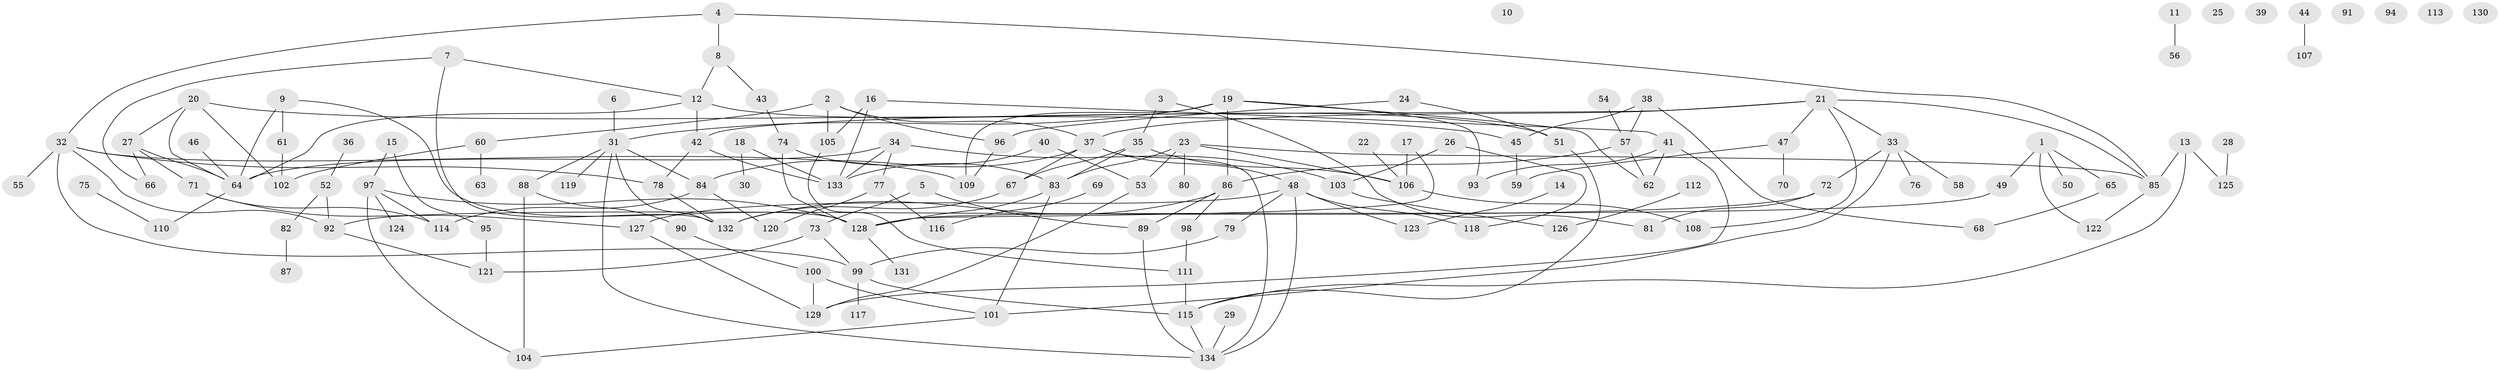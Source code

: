 // coarse degree distribution, {3: 0.09375, 8: 0.09375, 5: 0.1875, 10: 0.03125, 2: 0.15625, 1: 0.25, 11: 0.03125, 9: 0.03125, 6: 0.03125, 7: 0.03125, 4: 0.0625}
// Generated by graph-tools (version 1.1) at 2025/48/03/04/25 22:48:08]
// undirected, 134 vertices, 180 edges
graph export_dot {
  node [color=gray90,style=filled];
  1;
  2;
  3;
  4;
  5;
  6;
  7;
  8;
  9;
  10;
  11;
  12;
  13;
  14;
  15;
  16;
  17;
  18;
  19;
  20;
  21;
  22;
  23;
  24;
  25;
  26;
  27;
  28;
  29;
  30;
  31;
  32;
  33;
  34;
  35;
  36;
  37;
  38;
  39;
  40;
  41;
  42;
  43;
  44;
  45;
  46;
  47;
  48;
  49;
  50;
  51;
  52;
  53;
  54;
  55;
  56;
  57;
  58;
  59;
  60;
  61;
  62;
  63;
  64;
  65;
  66;
  67;
  68;
  69;
  70;
  71;
  72;
  73;
  74;
  75;
  76;
  77;
  78;
  79;
  80;
  81;
  82;
  83;
  84;
  85;
  86;
  87;
  88;
  89;
  90;
  91;
  92;
  93;
  94;
  95;
  96;
  97;
  98;
  99;
  100;
  101;
  102;
  103;
  104;
  105;
  106;
  107;
  108;
  109;
  110;
  111;
  112;
  113;
  114;
  115;
  116;
  117;
  118;
  119;
  120;
  121;
  122;
  123;
  124;
  125;
  126;
  127;
  128;
  129;
  130;
  131;
  132;
  133;
  134;
  1 -- 49;
  1 -- 50;
  1 -- 65;
  1 -- 122;
  2 -- 37;
  2 -- 60;
  2 -- 96;
  2 -- 105;
  3 -- 35;
  3 -- 81;
  4 -- 8;
  4 -- 32;
  4 -- 85;
  5 -- 73;
  5 -- 89;
  6 -- 31;
  7 -- 12;
  7 -- 66;
  7 -- 132;
  8 -- 12;
  8 -- 43;
  9 -- 61;
  9 -- 64;
  9 -- 128;
  11 -- 56;
  12 -- 42;
  12 -- 51;
  12 -- 64;
  13 -- 85;
  13 -- 115;
  13 -- 125;
  14 -- 123;
  15 -- 95;
  15 -- 97;
  16 -- 41;
  16 -- 105;
  16 -- 133;
  17 -- 106;
  17 -- 128;
  18 -- 30;
  18 -- 133;
  19 -- 31;
  19 -- 62;
  19 -- 86;
  19 -- 93;
  19 -- 109;
  20 -- 27;
  20 -- 45;
  20 -- 64;
  20 -- 102;
  21 -- 33;
  21 -- 37;
  21 -- 42;
  21 -- 47;
  21 -- 85;
  21 -- 108;
  22 -- 106;
  23 -- 53;
  23 -- 80;
  23 -- 83;
  23 -- 85;
  23 -- 106;
  24 -- 51;
  24 -- 96;
  26 -- 103;
  26 -- 118;
  27 -- 64;
  27 -- 66;
  27 -- 71;
  28 -- 125;
  29 -- 134;
  31 -- 84;
  31 -- 88;
  31 -- 119;
  31 -- 132;
  31 -- 134;
  32 -- 55;
  32 -- 78;
  32 -- 92;
  32 -- 99;
  32 -- 109;
  33 -- 58;
  33 -- 72;
  33 -- 76;
  33 -- 101;
  34 -- 64;
  34 -- 77;
  34 -- 103;
  34 -- 133;
  35 -- 67;
  35 -- 83;
  35 -- 106;
  36 -- 52;
  37 -- 48;
  37 -- 67;
  37 -- 84;
  37 -- 134;
  38 -- 45;
  38 -- 57;
  38 -- 68;
  40 -- 53;
  40 -- 133;
  41 -- 62;
  41 -- 93;
  41 -- 129;
  42 -- 78;
  42 -- 133;
  43 -- 74;
  44 -- 107;
  45 -- 59;
  46 -- 64;
  47 -- 59;
  47 -- 70;
  48 -- 79;
  48 -- 118;
  48 -- 123;
  48 -- 127;
  48 -- 134;
  49 -- 128;
  51 -- 115;
  52 -- 82;
  52 -- 92;
  53 -- 129;
  54 -- 57;
  57 -- 62;
  57 -- 86;
  60 -- 63;
  60 -- 102;
  61 -- 102;
  64 -- 110;
  65 -- 68;
  67 -- 132;
  69 -- 116;
  71 -- 114;
  71 -- 127;
  72 -- 81;
  72 -- 92;
  73 -- 99;
  73 -- 121;
  74 -- 83;
  74 -- 128;
  75 -- 110;
  77 -- 116;
  77 -- 120;
  78 -- 132;
  79 -- 99;
  82 -- 87;
  83 -- 101;
  83 -- 128;
  84 -- 114;
  84 -- 120;
  85 -- 122;
  86 -- 89;
  86 -- 98;
  86 -- 132;
  88 -- 90;
  88 -- 104;
  89 -- 134;
  90 -- 100;
  92 -- 121;
  95 -- 121;
  96 -- 109;
  97 -- 104;
  97 -- 114;
  97 -- 124;
  97 -- 128;
  98 -- 111;
  99 -- 115;
  99 -- 117;
  100 -- 101;
  100 -- 129;
  101 -- 104;
  103 -- 126;
  105 -- 111;
  106 -- 108;
  111 -- 115;
  112 -- 126;
  115 -- 134;
  127 -- 129;
  128 -- 131;
}

